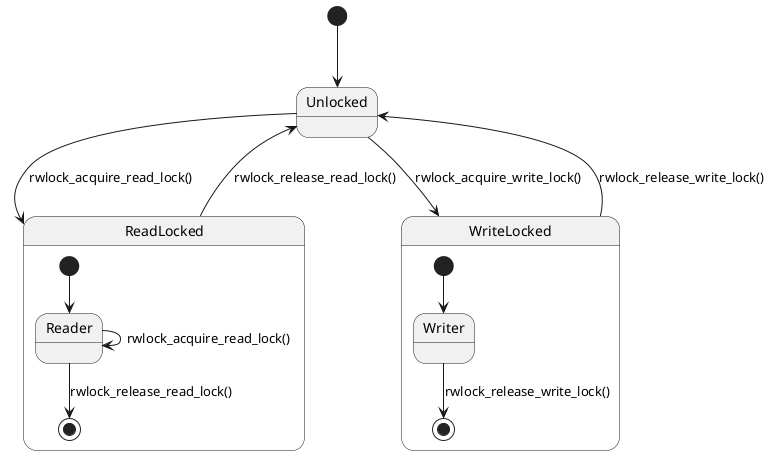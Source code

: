 @startuml
[*] --> Unlocked

Unlocked --> ReadLocked : rwlock_acquire_read_lock()
ReadLocked --> Unlocked : rwlock_release_read_lock()

Unlocked --> WriteLocked : rwlock_acquire_write_lock()
WriteLocked --> Unlocked : rwlock_release_write_lock()

state ReadLocked {
    [*] --> Reader
    Reader --> Reader : rwlock_acquire_read_lock()
    Reader --> [*] : rwlock_release_read_lock()
}

state WriteLocked {
    [*] --> Writer
    Writer --> [*] : rwlock_release_write_lock()
}
@enduml
